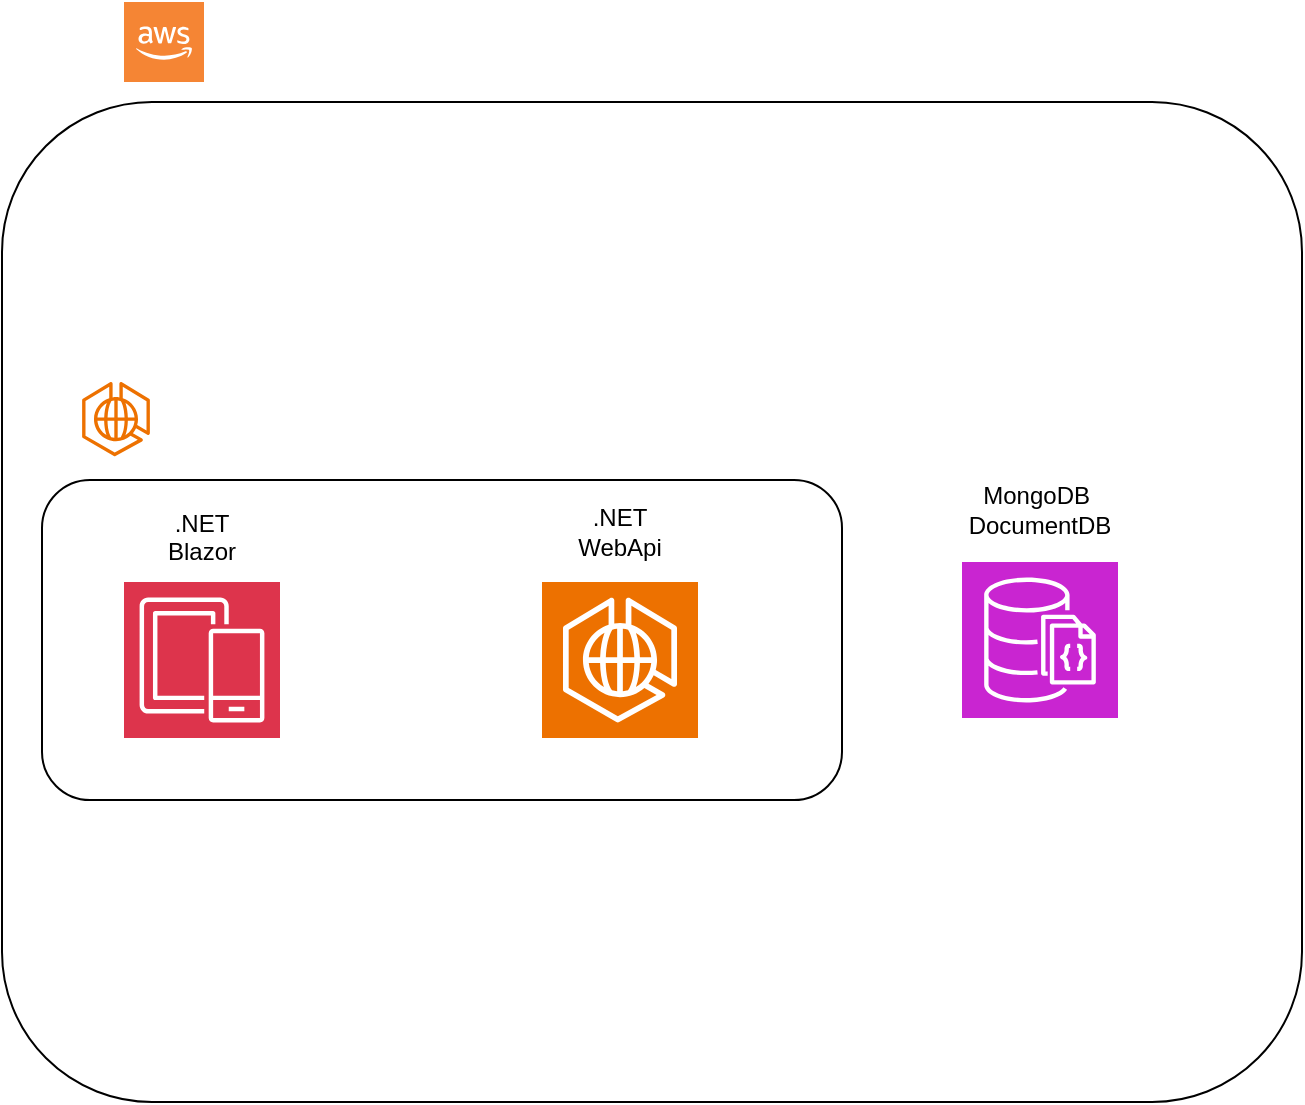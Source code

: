 <mxfile version="24.4.0" type="github">
  <diagram name="Página-1" id="BjKBbpksZFgqR6-b-1XU">
    <mxGraphModel dx="1228" dy="716" grid="1" gridSize="10" guides="1" tooltips="1" connect="1" arrows="1" fold="1" page="1" pageScale="1" pageWidth="827" pageHeight="1169" math="0" shadow="0">
      <root>
        <mxCell id="0" />
        <mxCell id="1" parent="0" />
        <mxCell id="Qqj6Q0SjELC-B6MR0gVu-8" value="" style="rounded=1;whiteSpace=wrap;html=1;" vertex="1" parent="1">
          <mxGeometry x="100" y="90" width="650" height="500" as="geometry" />
        </mxCell>
        <mxCell id="Qqj6Q0SjELC-B6MR0gVu-7" value="" style="sketch=0;points=[[0,0,0],[0.25,0,0],[0.5,0,0],[0.75,0,0],[1,0,0],[0,1,0],[0.25,1,0],[0.5,1,0],[0.75,1,0],[1,1,0],[0,0.25,0],[0,0.5,0],[0,0.75,0],[1,0.25,0],[1,0.5,0],[1,0.75,0]];outlineConnect=0;fontColor=#232F3E;fillColor=#C925D1;strokeColor=#ffffff;dashed=0;verticalLabelPosition=bottom;verticalAlign=top;align=center;html=1;fontSize=12;fontStyle=0;aspect=fixed;shape=mxgraph.aws4.resourceIcon;resIcon=mxgraph.aws4.documentdb_with_mongodb_compatibility;" vertex="1" parent="1">
          <mxGeometry x="580" y="320" width="78" height="78" as="geometry" />
        </mxCell>
        <mxCell id="Qqj6Q0SjELC-B6MR0gVu-9" value="" style="outlineConnect=0;dashed=0;verticalLabelPosition=bottom;verticalAlign=top;align=center;html=1;shape=mxgraph.aws3.cloud_2;fillColor=#F58534;gradientColor=none;" vertex="1" parent="1">
          <mxGeometry x="161" y="40" width="40" height="40" as="geometry" />
        </mxCell>
        <mxCell id="Qqj6Q0SjELC-B6MR0gVu-15" value="" style="rounded=1;whiteSpace=wrap;html=1;" vertex="1" parent="1">
          <mxGeometry x="120" y="279" width="400" height="160" as="geometry" />
        </mxCell>
        <mxCell id="Qqj6Q0SjELC-B6MR0gVu-11" value="" style="sketch=0;points=[[0,0,0],[0.25,0,0],[0.5,0,0],[0.75,0,0],[1,0,0],[0,1,0],[0.25,1,0],[0.5,1,0],[0.75,1,0],[1,1,0],[0,0.25,0],[0,0.5,0],[0,0.75,0],[1,0.25,0],[1,0.5,0],[1,0.75,0]];outlineConnect=0;fontColor=#232F3E;fillColor=#ED7100;strokeColor=#ffffff;dashed=0;verticalLabelPosition=bottom;verticalAlign=top;align=center;html=1;fontSize=12;fontStyle=0;aspect=fixed;shape=mxgraph.aws4.resourceIcon;resIcon=mxgraph.aws4.ecs_anywhere;" vertex="1" parent="1">
          <mxGeometry x="370" y="330" width="78" height="78" as="geometry" />
        </mxCell>
        <mxCell id="Qqj6Q0SjELC-B6MR0gVu-13" value="" style="sketch=0;points=[[0,0,0],[0.25,0,0],[0.5,0,0],[0.75,0,0],[1,0,0],[0,1,0],[0.25,1,0],[0.5,1,0],[0.75,1,0],[1,1,0],[0,0.25,0],[0,0.5,0],[0,0.75,0],[1,0.25,0],[1,0.5,0],[1,0.75,0]];outlineConnect=0;fontColor=#232F3E;fillColor=#DD344C;strokeColor=#ffffff;dashed=0;verticalLabelPosition=bottom;verticalAlign=top;align=center;html=1;fontSize=12;fontStyle=0;aspect=fixed;shape=mxgraph.aws4.resourceIcon;resIcon=mxgraph.aws4.mobile;" vertex="1" parent="1">
          <mxGeometry x="161" y="330" width="78" height="78" as="geometry" />
        </mxCell>
        <mxCell id="Qqj6Q0SjELC-B6MR0gVu-17" value=".NET Blazor&lt;div&gt;&lt;br&gt;&lt;/div&gt;" style="text;strokeColor=none;align=center;fillColor=none;html=1;verticalAlign=middle;whiteSpace=wrap;rounded=0;" vertex="1" parent="1">
          <mxGeometry x="170" y="300" width="60" height="30" as="geometry" />
        </mxCell>
        <mxCell id="Qqj6Q0SjELC-B6MR0gVu-19" value=".NET WebApi" style="text;strokeColor=none;align=center;fillColor=none;html=1;verticalAlign=middle;whiteSpace=wrap;rounded=0;" vertex="1" parent="1">
          <mxGeometry x="379" y="290" width="60" height="30" as="geometry" />
        </mxCell>
        <mxCell id="Qqj6Q0SjELC-B6MR0gVu-21" value="MongoDB&amp;nbsp; DocumentDB" style="text;strokeColor=none;align=center;fillColor=none;html=1;verticalAlign=middle;whiteSpace=wrap;rounded=0;" vertex="1" parent="1">
          <mxGeometry x="589" y="279" width="60" height="30" as="geometry" />
        </mxCell>
        <mxCell id="Qqj6Q0SjELC-B6MR0gVu-22" value="" style="sketch=0;outlineConnect=0;fontColor=#232F3E;gradientColor=none;fillColor=#ED7100;strokeColor=none;dashed=0;verticalLabelPosition=bottom;verticalAlign=top;align=center;html=1;fontSize=12;fontStyle=0;aspect=fixed;pointerEvents=1;shape=mxgraph.aws4.ecs_anywhere;" vertex="1" parent="1">
          <mxGeometry x="140" y="230" width="34" height="37.09" as="geometry" />
        </mxCell>
      </root>
    </mxGraphModel>
  </diagram>
</mxfile>
